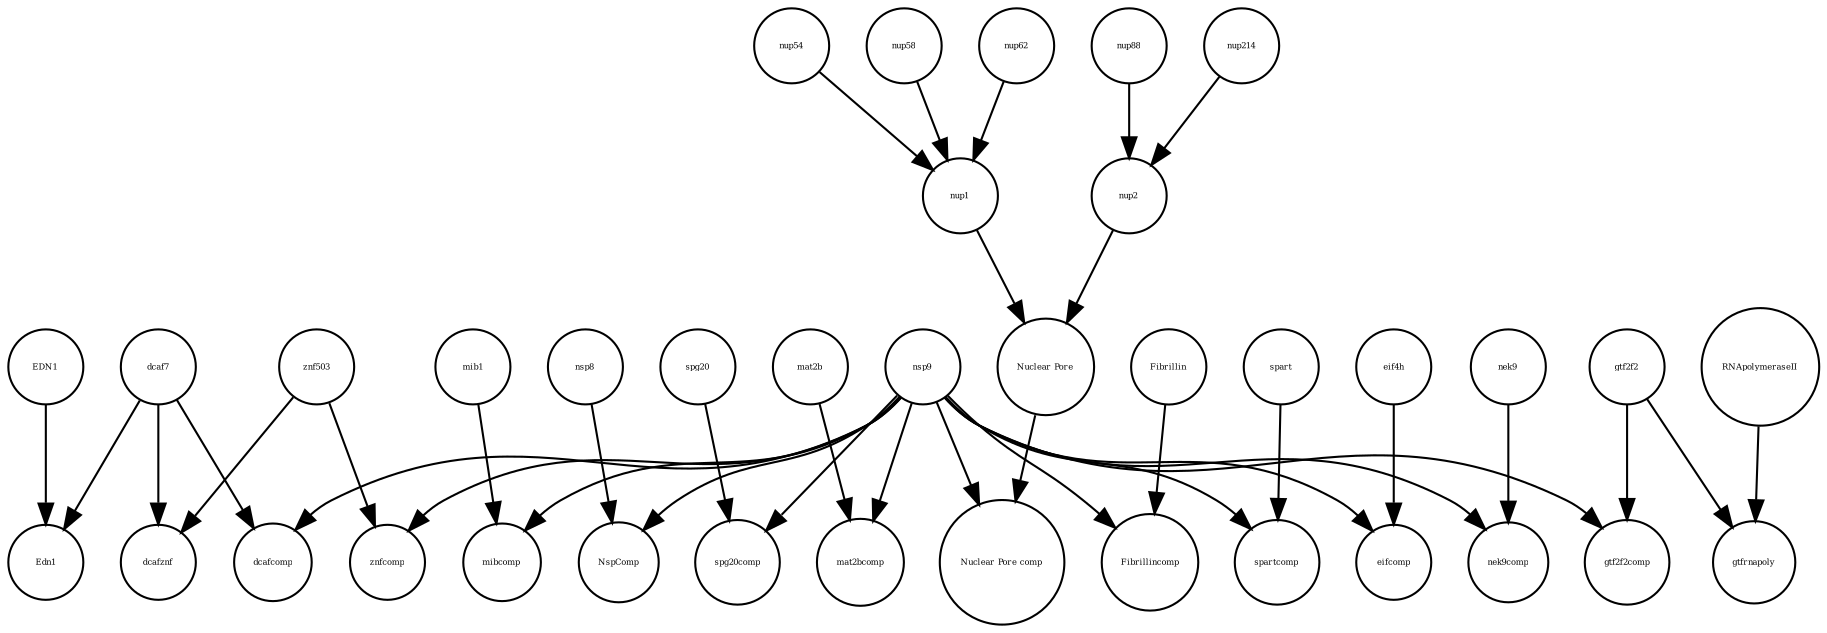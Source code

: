 strict digraph  {
mib1 [annotation=urn_miriam_uniprot_Q86YT6, bipartite=0, cls=macromolecule, fontsize=4, label=mib1, shape=circle];
spg20 [annotation="", bipartite=0, cls=macromolecule, fontsize=4, label=spg20, shape=circle];
"Nuclear Pore" [annotation="", bipartite=0, cls=complex, fontsize=4, label="Nuclear Pore", shape=circle];
nup54 [annotation=urn_miriam_uniprot_Q7Z3B4, bipartite=0, cls=macromolecule, fontsize=4, label=nup54, shape=circle];
Fibrillin [annotation="", bipartite=0, cls=complex, fontsize=4, label=Fibrillin, shape=circle];
nek9 [annotation=urn_miriam_uniprot_Q8TD19, bipartite=0, cls=macromolecule, fontsize=4, label=nek9, shape=circle];
NspComp [annotation="", bipartite=0, cls=complex, fontsize=4, label=NspComp, shape=circle];
spg20comp [annotation="", bipartite=0, cls=complex, fontsize=4, label=spg20comp, shape=circle];
dcafcomp [annotation="", bipartite=0, cls=complex, fontsize=4, label=dcafcomp, shape=circle];
Edn1 [annotation="", bipartite=0, cls="nucleic acid feature", fontsize=4, label=Edn1, shape=circle];
nup214 [annotation=urn_miriam_uniprot_P35658, bipartite=0, cls=macromolecule, fontsize=4, label=nup214, shape=circle];
eif4h [annotation=urn_miriam_uniprot_Q15056, bipartite=0, cls=macromolecule, fontsize=4, label=eif4h, shape=circle];
nup58 [annotation=urn_miriam_uniprot_Q9BVL2, bipartite=0, cls=macromolecule, fontsize=4, label=nup58, shape=circle];
znfcomp [annotation="", bipartite=0, cls=complex, fontsize=4, label=znfcomp, shape=circle];
gtf2f2comp [annotation="", bipartite=0, cls=complex, fontsize=4, label=gtf2f2comp, shape=circle];
mat2bcomp [annotation="", bipartite=0, cls=complex, fontsize=4, label=mat2bcomp, shape=circle];
dcaf7 [annotation=urn_miriam_uniprot_P61962, bipartite=0, cls=macromolecule, fontsize=4, label=dcaf7, shape=circle];
znf503 [annotation=urn_miriam_uniprot_Q96F45, bipartite=0, cls=macromolecule, fontsize=4, label=znf503, shape=circle];
"Nuclear Pore comp" [annotation="", bipartite=0, cls=complex, fontsize=4, label="Nuclear Pore comp", shape=circle];
gtf2f2 [annotation=urn_miriam_uniprot_P13984, bipartite=0, cls=macromolecule, fontsize=4, label=gtf2f2, shape=circle];
nsp8 [annotation=urn_miriam_uniprot_P0DTD1, bipartite=0, cls=macromolecule, fontsize=4, label=nsp8, shape=circle];
EDN1 [annotation="", bipartite=0, cls="nucleic acid feature", fontsize=4, label=EDN1, shape=circle];
nup1 [annotation="", bipartite=0, cls=complex, fontsize=4, label=nup1, shape=circle];
dcafznf [annotation="", bipartite=0, cls=complex, fontsize=4, label=dcafznf, shape=circle];
Fibrillincomp [annotation="", bipartite=0, cls=complex, fontsize=4, label=Fibrillincomp, shape=circle];
mat2b [annotation=urn_miriam_uniprot_Q9NZL9, bipartite=0, cls=macromolecule, fontsize=4, label=mat2b, shape=circle];
nup62 [annotation=urn_miriam_uniprot_P37198, bipartite=0, cls=macromolecule, fontsize=4, label=nup62, shape=circle];
spartcomp [annotation="", bipartite=0, cls=complex, fontsize=4, label=spartcomp, shape=circle];
nsp9 [annotation=urn_miriam_uniprot_P0DTD1, bipartite=0, cls=macromolecule, fontsize=4, label=nsp9, shape=circle];
eifcomp [annotation="", bipartite=0, cls=complex, fontsize=4, label=eifcomp, shape=circle];
mibcomp [annotation="", bipartite=0, cls=complex, fontsize=4, label=mibcomp, shape=circle];
nup2 [annotation="", bipartite=0, cls=complex, fontsize=4, label=nup2, shape=circle];
nek9comp [annotation="", bipartite=0, cls=complex, fontsize=4, label=nek9comp, shape=circle];
RNApolymeraseII [annotation=urn_miriam_uniprot_P30876, bipartite=0, cls=macromolecule, fontsize=4, label=RNApolymeraseII, shape=circle];
nup88 [annotation=urn_miriam_uniprot_Q99567, bipartite=0, cls=macromolecule, fontsize=4, label=nup88, shape=circle];
gtfrnapoly [annotation="", bipartite=0, cls=complex, fontsize=4, label=gtfrnapoly, shape=circle];
spart [annotation=urn_miriam_uniprot_Q8N0X7, bipartite=0, cls=macromolecule, fontsize=4, label=spart, shape=circle];
mib1 -> mibcomp  [annotation="", interaction_type=production];
spg20 -> spg20comp  [annotation="", interaction_type=production];
"Nuclear Pore" -> "Nuclear Pore comp"  [annotation="", interaction_type=production];
nup54 -> nup1  [annotation="", interaction_type=production];
Fibrillin -> Fibrillincomp  [annotation="", interaction_type=production];
nek9 -> nek9comp  [annotation="", interaction_type=production];
nup214 -> nup2  [annotation="", interaction_type=production];
eif4h -> eifcomp  [annotation="", interaction_type=production];
nup58 -> nup1  [annotation="", interaction_type=production];
dcaf7 -> Edn1  [annotation=urn_miriam_pubmed_27880803, interaction_type=catalysis];
dcaf7 -> dcafznf  [annotation="", interaction_type=production];
dcaf7 -> dcafcomp  [annotation="", interaction_type=production];
znf503 -> dcafznf  [annotation="", interaction_type=production];
znf503 -> znfcomp  [annotation="", interaction_type=production];
gtf2f2 -> gtf2f2comp  [annotation="", interaction_type=production];
gtf2f2 -> gtfrnapoly  [annotation="", interaction_type=production];
nsp8 -> NspComp  [annotation="", interaction_type=production];
EDN1 -> Edn1  [annotation="", interaction_type=production];
nup1 -> "Nuclear Pore"  [annotation="", interaction_type=production];
mat2b -> mat2bcomp  [annotation="", interaction_type=production];
nup62 -> nup1  [annotation="", interaction_type=production];
nsp9 -> Fibrillincomp  [annotation="", interaction_type=production];
nsp9 -> mat2bcomp  [annotation="", interaction_type=production];
nsp9 -> NspComp  [annotation="", interaction_type=production];
nsp9 -> dcafcomp  [annotation="", interaction_type=production];
nsp9 -> gtf2f2comp  [annotation="", interaction_type=production];
nsp9 -> eifcomp  [annotation="", interaction_type=production];
nsp9 -> "Nuclear Pore comp"  [annotation="", interaction_type=production];
nsp9 -> spartcomp  [annotation="", interaction_type=production];
nsp9 -> mibcomp  [annotation="", interaction_type=production];
nsp9 -> nek9comp  [annotation="", interaction_type=production];
nsp9 -> spg20comp  [annotation="", interaction_type=production];
nsp9 -> znfcomp  [annotation="", interaction_type=production];
nup2 -> "Nuclear Pore"  [annotation="", interaction_type=production];
RNApolymeraseII -> gtfrnapoly  [annotation="", interaction_type=production];
nup88 -> nup2  [annotation="", interaction_type=production];
spart -> spartcomp  [annotation="", interaction_type=production];
}
